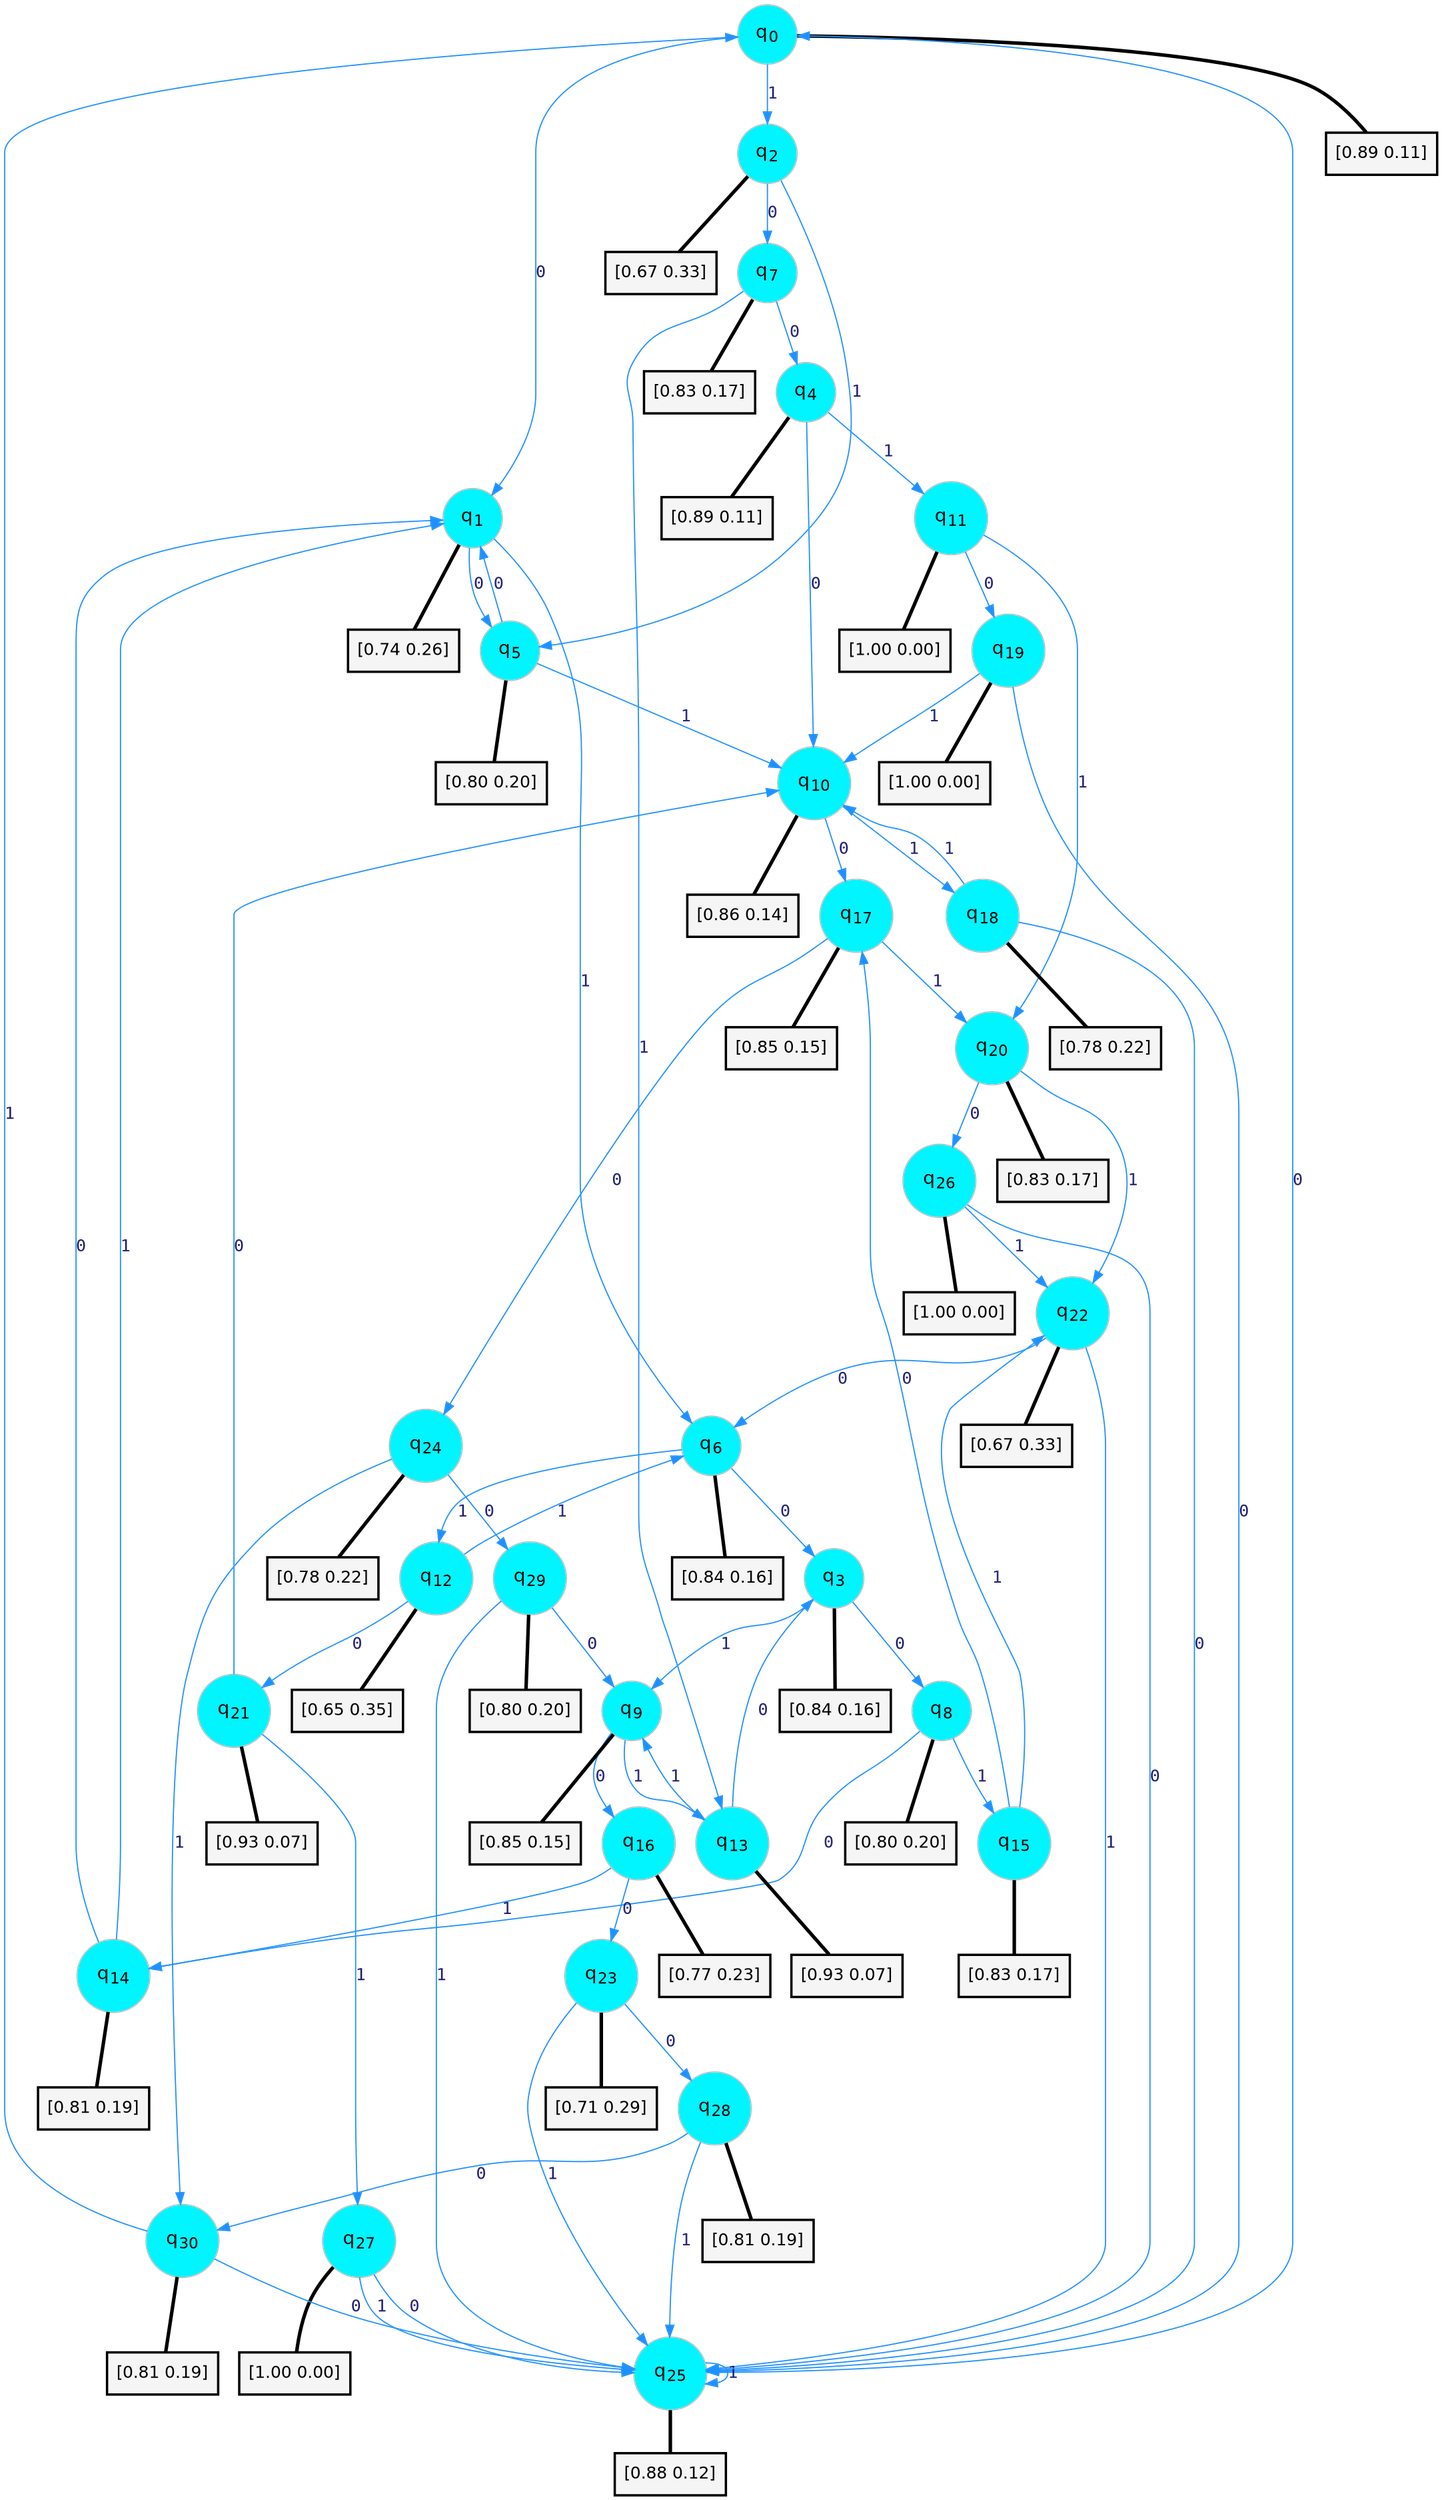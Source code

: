 digraph G {
graph [
bgcolor=transparent, dpi=300, rankdir=TD, size="40,25"];
node [
color=gray, fillcolor=turquoise1, fontcolor=black, fontname=Helvetica, fontsize=16, fontweight=bold, shape=circle, style=filled];
edge [
arrowsize=1, color=dodgerblue1, fontcolor=midnightblue, fontname=courier, fontweight=bold, penwidth=1, style=solid, weight=20];
0[label=<q<SUB>0</SUB>>];
1[label=<q<SUB>1</SUB>>];
2[label=<q<SUB>2</SUB>>];
3[label=<q<SUB>3</SUB>>];
4[label=<q<SUB>4</SUB>>];
5[label=<q<SUB>5</SUB>>];
6[label=<q<SUB>6</SUB>>];
7[label=<q<SUB>7</SUB>>];
8[label=<q<SUB>8</SUB>>];
9[label=<q<SUB>9</SUB>>];
10[label=<q<SUB>10</SUB>>];
11[label=<q<SUB>11</SUB>>];
12[label=<q<SUB>12</SUB>>];
13[label=<q<SUB>13</SUB>>];
14[label=<q<SUB>14</SUB>>];
15[label=<q<SUB>15</SUB>>];
16[label=<q<SUB>16</SUB>>];
17[label=<q<SUB>17</SUB>>];
18[label=<q<SUB>18</SUB>>];
19[label=<q<SUB>19</SUB>>];
20[label=<q<SUB>20</SUB>>];
21[label=<q<SUB>21</SUB>>];
22[label=<q<SUB>22</SUB>>];
23[label=<q<SUB>23</SUB>>];
24[label=<q<SUB>24</SUB>>];
25[label=<q<SUB>25</SUB>>];
26[label=<q<SUB>26</SUB>>];
27[label=<q<SUB>27</SUB>>];
28[label=<q<SUB>28</SUB>>];
29[label=<q<SUB>29</SUB>>];
30[label=<q<SUB>30</SUB>>];
31[label="[0.89 0.11]", shape=box,fontcolor=black, fontname=Helvetica, fontsize=14, penwidth=2, fillcolor=whitesmoke,color=black];
32[label="[0.74 0.26]", shape=box,fontcolor=black, fontname=Helvetica, fontsize=14, penwidth=2, fillcolor=whitesmoke,color=black];
33[label="[0.67 0.33]", shape=box,fontcolor=black, fontname=Helvetica, fontsize=14, penwidth=2, fillcolor=whitesmoke,color=black];
34[label="[0.84 0.16]", shape=box,fontcolor=black, fontname=Helvetica, fontsize=14, penwidth=2, fillcolor=whitesmoke,color=black];
35[label="[0.89 0.11]", shape=box,fontcolor=black, fontname=Helvetica, fontsize=14, penwidth=2, fillcolor=whitesmoke,color=black];
36[label="[0.80 0.20]", shape=box,fontcolor=black, fontname=Helvetica, fontsize=14, penwidth=2, fillcolor=whitesmoke,color=black];
37[label="[0.84 0.16]", shape=box,fontcolor=black, fontname=Helvetica, fontsize=14, penwidth=2, fillcolor=whitesmoke,color=black];
38[label="[0.83 0.17]", shape=box,fontcolor=black, fontname=Helvetica, fontsize=14, penwidth=2, fillcolor=whitesmoke,color=black];
39[label="[0.80 0.20]", shape=box,fontcolor=black, fontname=Helvetica, fontsize=14, penwidth=2, fillcolor=whitesmoke,color=black];
40[label="[0.85 0.15]", shape=box,fontcolor=black, fontname=Helvetica, fontsize=14, penwidth=2, fillcolor=whitesmoke,color=black];
41[label="[0.86 0.14]", shape=box,fontcolor=black, fontname=Helvetica, fontsize=14, penwidth=2, fillcolor=whitesmoke,color=black];
42[label="[1.00 0.00]", shape=box,fontcolor=black, fontname=Helvetica, fontsize=14, penwidth=2, fillcolor=whitesmoke,color=black];
43[label="[0.65 0.35]", shape=box,fontcolor=black, fontname=Helvetica, fontsize=14, penwidth=2, fillcolor=whitesmoke,color=black];
44[label="[0.93 0.07]", shape=box,fontcolor=black, fontname=Helvetica, fontsize=14, penwidth=2, fillcolor=whitesmoke,color=black];
45[label="[0.81 0.19]", shape=box,fontcolor=black, fontname=Helvetica, fontsize=14, penwidth=2, fillcolor=whitesmoke,color=black];
46[label="[0.83 0.17]", shape=box,fontcolor=black, fontname=Helvetica, fontsize=14, penwidth=2, fillcolor=whitesmoke,color=black];
47[label="[0.77 0.23]", shape=box,fontcolor=black, fontname=Helvetica, fontsize=14, penwidth=2, fillcolor=whitesmoke,color=black];
48[label="[0.85 0.15]", shape=box,fontcolor=black, fontname=Helvetica, fontsize=14, penwidth=2, fillcolor=whitesmoke,color=black];
49[label="[0.78 0.22]", shape=box,fontcolor=black, fontname=Helvetica, fontsize=14, penwidth=2, fillcolor=whitesmoke,color=black];
50[label="[1.00 0.00]", shape=box,fontcolor=black, fontname=Helvetica, fontsize=14, penwidth=2, fillcolor=whitesmoke,color=black];
51[label="[0.83 0.17]", shape=box,fontcolor=black, fontname=Helvetica, fontsize=14, penwidth=2, fillcolor=whitesmoke,color=black];
52[label="[0.93 0.07]", shape=box,fontcolor=black, fontname=Helvetica, fontsize=14, penwidth=2, fillcolor=whitesmoke,color=black];
53[label="[0.67 0.33]", shape=box,fontcolor=black, fontname=Helvetica, fontsize=14, penwidth=2, fillcolor=whitesmoke,color=black];
54[label="[0.71 0.29]", shape=box,fontcolor=black, fontname=Helvetica, fontsize=14, penwidth=2, fillcolor=whitesmoke,color=black];
55[label="[0.78 0.22]", shape=box,fontcolor=black, fontname=Helvetica, fontsize=14, penwidth=2, fillcolor=whitesmoke,color=black];
56[label="[0.88 0.12]", shape=box,fontcolor=black, fontname=Helvetica, fontsize=14, penwidth=2, fillcolor=whitesmoke,color=black];
57[label="[1.00 0.00]", shape=box,fontcolor=black, fontname=Helvetica, fontsize=14, penwidth=2, fillcolor=whitesmoke,color=black];
58[label="[1.00 0.00]", shape=box,fontcolor=black, fontname=Helvetica, fontsize=14, penwidth=2, fillcolor=whitesmoke,color=black];
59[label="[0.81 0.19]", shape=box,fontcolor=black, fontname=Helvetica, fontsize=14, penwidth=2, fillcolor=whitesmoke,color=black];
60[label="[0.80 0.20]", shape=box,fontcolor=black, fontname=Helvetica, fontsize=14, penwidth=2, fillcolor=whitesmoke,color=black];
61[label="[0.81 0.19]", shape=box,fontcolor=black, fontname=Helvetica, fontsize=14, penwidth=2, fillcolor=whitesmoke,color=black];
0->1 [label=0];
0->2 [label=1];
0->31 [arrowhead=none, penwidth=3,color=black];
1->5 [label=0];
1->6 [label=1];
1->32 [arrowhead=none, penwidth=3,color=black];
2->7 [label=0];
2->5 [label=1];
2->33 [arrowhead=none, penwidth=3,color=black];
3->8 [label=0];
3->9 [label=1];
3->34 [arrowhead=none, penwidth=3,color=black];
4->10 [label=0];
4->11 [label=1];
4->35 [arrowhead=none, penwidth=3,color=black];
5->1 [label=0];
5->10 [label=1];
5->36 [arrowhead=none, penwidth=3,color=black];
6->3 [label=0];
6->12 [label=1];
6->37 [arrowhead=none, penwidth=3,color=black];
7->4 [label=0];
7->13 [label=1];
7->38 [arrowhead=none, penwidth=3,color=black];
8->14 [label=0];
8->15 [label=1];
8->39 [arrowhead=none, penwidth=3,color=black];
9->16 [label=0];
9->13 [label=1];
9->40 [arrowhead=none, penwidth=3,color=black];
10->17 [label=0];
10->18 [label=1];
10->41 [arrowhead=none, penwidth=3,color=black];
11->19 [label=0];
11->20 [label=1];
11->42 [arrowhead=none, penwidth=3,color=black];
12->21 [label=0];
12->6 [label=1];
12->43 [arrowhead=none, penwidth=3,color=black];
13->3 [label=0];
13->9 [label=1];
13->44 [arrowhead=none, penwidth=3,color=black];
14->1 [label=0];
14->1 [label=1];
14->45 [arrowhead=none, penwidth=3,color=black];
15->17 [label=0];
15->22 [label=1];
15->46 [arrowhead=none, penwidth=3,color=black];
16->23 [label=0];
16->14 [label=1];
16->47 [arrowhead=none, penwidth=3,color=black];
17->24 [label=0];
17->20 [label=1];
17->48 [arrowhead=none, penwidth=3,color=black];
18->25 [label=0];
18->10 [label=1];
18->49 [arrowhead=none, penwidth=3,color=black];
19->25 [label=0];
19->10 [label=1];
19->50 [arrowhead=none, penwidth=3,color=black];
20->26 [label=0];
20->22 [label=1];
20->51 [arrowhead=none, penwidth=3,color=black];
21->10 [label=0];
21->27 [label=1];
21->52 [arrowhead=none, penwidth=3,color=black];
22->6 [label=0];
22->25 [label=1];
22->53 [arrowhead=none, penwidth=3,color=black];
23->28 [label=0];
23->25 [label=1];
23->54 [arrowhead=none, penwidth=3,color=black];
24->29 [label=0];
24->30 [label=1];
24->55 [arrowhead=none, penwidth=3,color=black];
25->0 [label=0];
25->25 [label=1];
25->56 [arrowhead=none, penwidth=3,color=black];
26->25 [label=0];
26->22 [label=1];
26->57 [arrowhead=none, penwidth=3,color=black];
27->25 [label=0];
27->25 [label=1];
27->58 [arrowhead=none, penwidth=3,color=black];
28->30 [label=0];
28->25 [label=1];
28->59 [arrowhead=none, penwidth=3,color=black];
29->9 [label=0];
29->25 [label=1];
29->60 [arrowhead=none, penwidth=3,color=black];
30->25 [label=0];
30->0 [label=1];
30->61 [arrowhead=none, penwidth=3,color=black];
}
